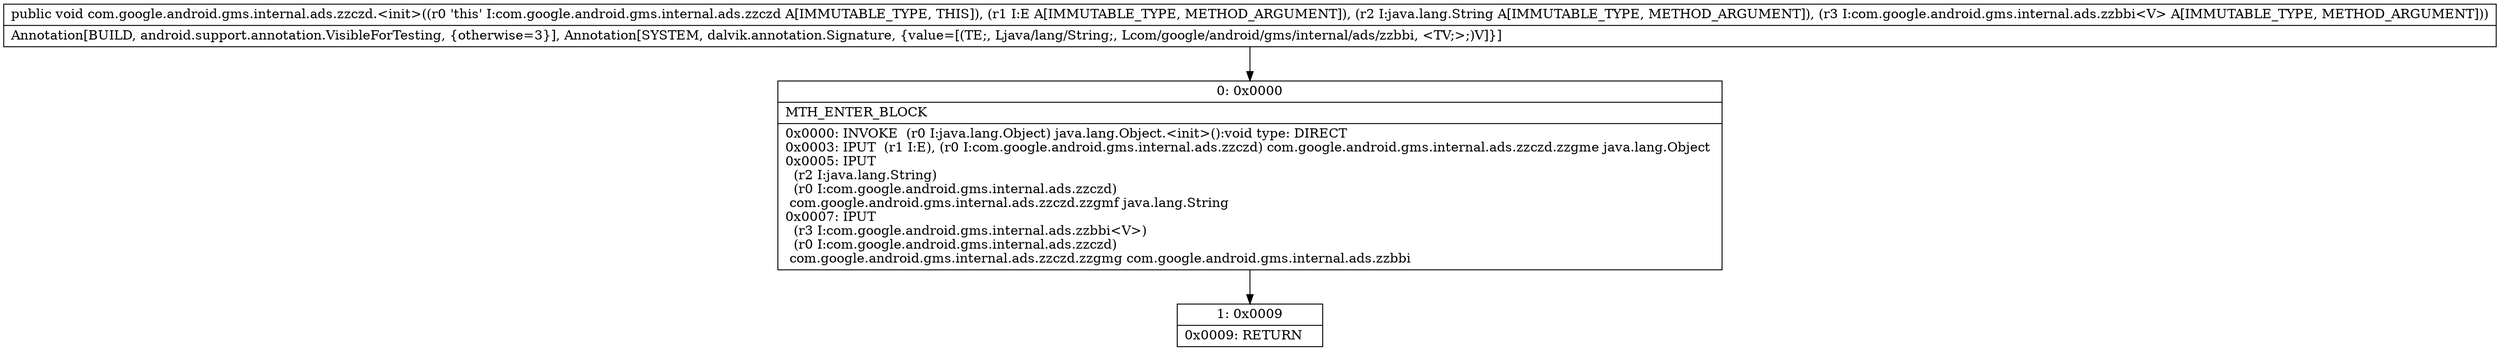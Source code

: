 digraph "CFG forcom.google.android.gms.internal.ads.zzczd.\<init\>(Ljava\/lang\/Object;Ljava\/lang\/String;Lcom\/google\/android\/gms\/internal\/ads\/zzbbi;)V" {
Node_0 [shape=record,label="{0\:\ 0x0000|MTH_ENTER_BLOCK\l|0x0000: INVOKE  (r0 I:java.lang.Object) java.lang.Object.\<init\>():void type: DIRECT \l0x0003: IPUT  (r1 I:E), (r0 I:com.google.android.gms.internal.ads.zzczd) com.google.android.gms.internal.ads.zzczd.zzgme java.lang.Object \l0x0005: IPUT  \l  (r2 I:java.lang.String)\l  (r0 I:com.google.android.gms.internal.ads.zzczd)\l com.google.android.gms.internal.ads.zzczd.zzgmf java.lang.String \l0x0007: IPUT  \l  (r3 I:com.google.android.gms.internal.ads.zzbbi\<V\>)\l  (r0 I:com.google.android.gms.internal.ads.zzczd)\l com.google.android.gms.internal.ads.zzczd.zzgmg com.google.android.gms.internal.ads.zzbbi \l}"];
Node_1 [shape=record,label="{1\:\ 0x0009|0x0009: RETURN   \l}"];
MethodNode[shape=record,label="{public void com.google.android.gms.internal.ads.zzczd.\<init\>((r0 'this' I:com.google.android.gms.internal.ads.zzczd A[IMMUTABLE_TYPE, THIS]), (r1 I:E A[IMMUTABLE_TYPE, METHOD_ARGUMENT]), (r2 I:java.lang.String A[IMMUTABLE_TYPE, METHOD_ARGUMENT]), (r3 I:com.google.android.gms.internal.ads.zzbbi\<V\> A[IMMUTABLE_TYPE, METHOD_ARGUMENT]))  | Annotation[BUILD, android.support.annotation.VisibleForTesting, \{otherwise=3\}], Annotation[SYSTEM, dalvik.annotation.Signature, \{value=[(TE;, Ljava\/lang\/String;, Lcom\/google\/android\/gms\/internal\/ads\/zzbbi, \<TV;\>;)V]\}]\l}"];
MethodNode -> Node_0;
Node_0 -> Node_1;
}

